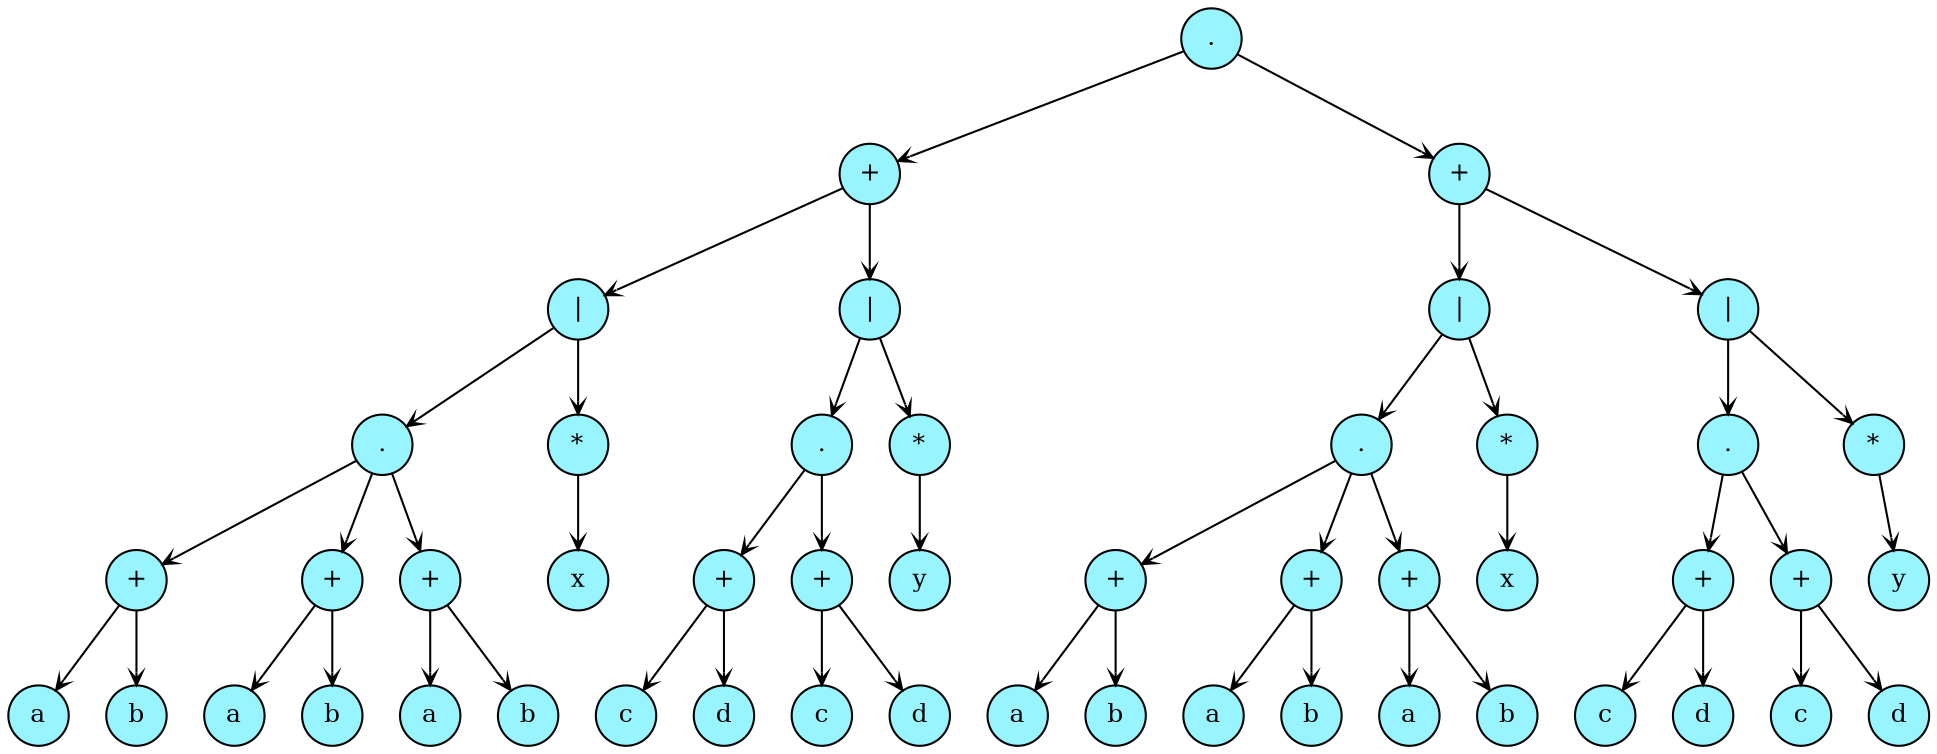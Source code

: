 digraph
{
  edge [arrowhead = vee, arrowsize = .6]
  node [fontsize = 12, fillcolor = cadetblue1, shape = circle, style = "filled,rounded", height = 0.4, width = 0.4, fixedsize = true]

  2 [label="|"]
  5 [label="a"]
  6 [label="b"]
  4 [label="+"]
  4 -> 5
  4 -> 6
  8 [label="a"]
  9 [label="b"]
  7 [label="+"]
  7 -> 8
  7 -> 9
  11 [label="a"]
  12 [label="b"]
  10 [label="+"]
  10 -> 11
  10 -> 12
  3 [label="."]
  3 -> 4
  3 -> 7
  3 -> 10
  2 -> 3
  14 [label="x"]
  13 [label="*"]
  13 -> 14
  2 -> 13
  15 [label="|"]
  18 [label="c"]
  19 [label="d"]
  17 [label="+"]
  17 -> 18
  17 -> 19
  21 [label="c"]
  22 [label="d"]
  20 [label="+"]
  20 -> 21
  20 -> 22
  16 [label="."]
  16 -> 17
  16 -> 20
  15 -> 16
  24 [label="y"]
  23 [label="*"]
  23 -> 24
  15 -> 23
  1 [label="+"]
  1 -> 2
  1 -> 15
  26 [label="|"]
  29 [label="a"]
  30 [label="b"]
  28 [label="+"]
  28 -> 29
  28 -> 30
  32 [label="a"]
  33 [label="b"]
  31 [label="+"]
  31 -> 32
  31 -> 33
  35 [label="a"]
  36 [label="b"]
  34 [label="+"]
  34 -> 35
  34 -> 36
  27 [label="."]
  27 -> 28
  27 -> 31
  27 -> 34
  26 -> 27
  38 [label="x"]
  37 [label="*"]
  37 -> 38
  26 -> 37
  39 [label="|"]
  42 [label="c"]
  43 [label="d"]
  41 [label="+"]
  41 -> 42
  41 -> 43
  45 [label="c"]
  46 [label="d"]
  44 [label="+"]
  44 -> 45
  44 -> 46
  40 [label="."]
  40 -> 41
  40 -> 44
  39 -> 40
  48 [label="y"]
  47 [label="*"]
  47 -> 48
  39 -> 47
  25 [label="+"]
  25 -> 26
  25 -> 39
  0 [label="."]
  0 -> 1
  0 -> 25
}

